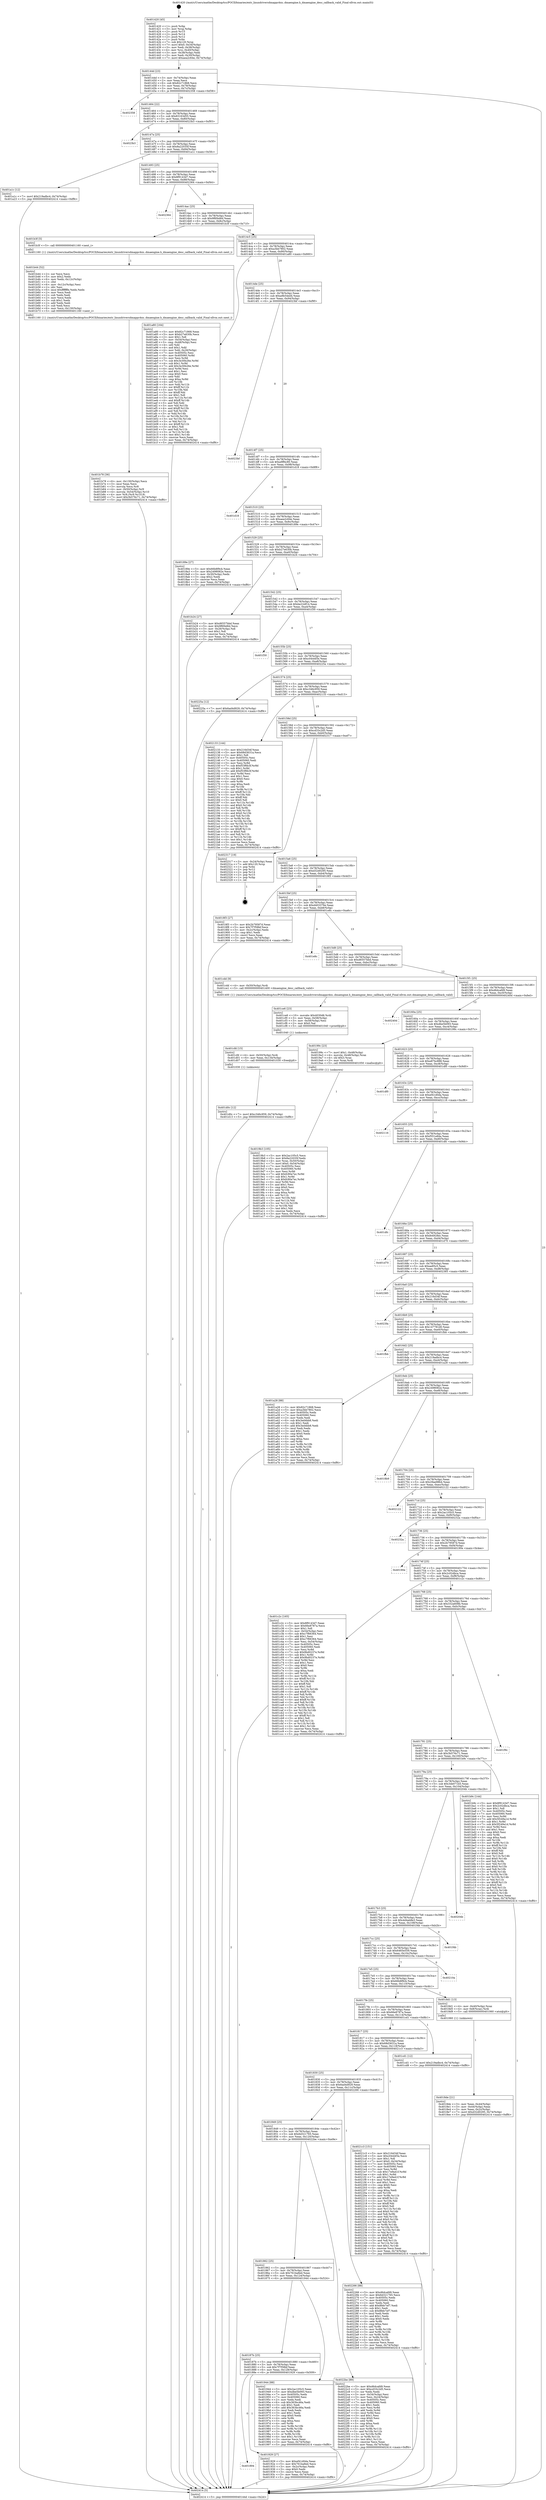 digraph "0x401420" {
  label = "0x401420 (/mnt/c/Users/mathe/Desktop/tcc/POCII/binaries/extr_linuxdriversdmappc4xx..dmaengine.h_dmaengine_desc_callback_valid_Final-ollvm.out::main(0))"
  labelloc = "t"
  node[shape=record]

  Entry [label="",width=0.3,height=0.3,shape=circle,fillcolor=black,style=filled]
  "0x40144d" [label="{
     0x40144d [23]\l
     | [instrs]\l
     &nbsp;&nbsp;0x40144d \<+3\>: mov -0x74(%rbp),%eax\l
     &nbsp;&nbsp;0x401450 \<+2\>: mov %eax,%ecx\l
     &nbsp;&nbsp;0x401452 \<+6\>: sub $0x82c71868,%ecx\l
     &nbsp;&nbsp;0x401458 \<+3\>: mov %eax,-0x78(%rbp)\l
     &nbsp;&nbsp;0x40145b \<+3\>: mov %ecx,-0x7c(%rbp)\l
     &nbsp;&nbsp;0x40145e \<+6\>: je 0000000000402358 \<main+0xf38\>\l
  }"]
  "0x402358" [label="{
     0x402358\l
  }", style=dashed]
  "0x401464" [label="{
     0x401464 [22]\l
     | [instrs]\l
     &nbsp;&nbsp;0x401464 \<+5\>: jmp 0000000000401469 \<main+0x49\>\l
     &nbsp;&nbsp;0x401469 \<+3\>: mov -0x78(%rbp),%eax\l
     &nbsp;&nbsp;0x40146c \<+5\>: sub $0x83163d55,%eax\l
     &nbsp;&nbsp;0x401471 \<+3\>: mov %eax,-0x80(%rbp)\l
     &nbsp;&nbsp;0x401474 \<+6\>: je 00000000004023b3 \<main+0xf93\>\l
  }"]
  Exit [label="",width=0.3,height=0.3,shape=circle,fillcolor=black,style=filled,peripheries=2]
  "0x4023b3" [label="{
     0x4023b3\l
  }", style=dashed]
  "0x40147a" [label="{
     0x40147a [25]\l
     | [instrs]\l
     &nbsp;&nbsp;0x40147a \<+5\>: jmp 000000000040147f \<main+0x5f\>\l
     &nbsp;&nbsp;0x40147f \<+3\>: mov -0x78(%rbp),%eax\l
     &nbsp;&nbsp;0x401482 \<+5\>: sub $0x8a22035f,%eax\l
     &nbsp;&nbsp;0x401487 \<+6\>: mov %eax,-0x84(%rbp)\l
     &nbsp;&nbsp;0x40148d \<+6\>: je 0000000000401a1c \<main+0x5fc\>\l
  }"]
  "0x401d0c" [label="{
     0x401d0c [12]\l
     | [instrs]\l
     &nbsp;&nbsp;0x401d0c \<+7\>: movl $0xc346c959,-0x74(%rbp)\l
     &nbsp;&nbsp;0x401d13 \<+5\>: jmp 0000000000402414 \<main+0xff4\>\l
  }"]
  "0x401a1c" [label="{
     0x401a1c [12]\l
     | [instrs]\l
     &nbsp;&nbsp;0x401a1c \<+7\>: movl $0x219adbc4,-0x74(%rbp)\l
     &nbsp;&nbsp;0x401a23 \<+5\>: jmp 0000000000402414 \<main+0xff4\>\l
  }"]
  "0x401493" [label="{
     0x401493 [25]\l
     | [instrs]\l
     &nbsp;&nbsp;0x401493 \<+5\>: jmp 0000000000401498 \<main+0x78\>\l
     &nbsp;&nbsp;0x401498 \<+3\>: mov -0x78(%rbp),%eax\l
     &nbsp;&nbsp;0x40149b \<+5\>: sub $0x8f9143d7,%eax\l
     &nbsp;&nbsp;0x4014a0 \<+6\>: mov %eax,-0x88(%rbp)\l
     &nbsp;&nbsp;0x4014a6 \<+6\>: je 0000000000402364 \<main+0xf44\>\l
  }"]
  "0x401cfd" [label="{
     0x401cfd [15]\l
     | [instrs]\l
     &nbsp;&nbsp;0x401cfd \<+4\>: mov -0x50(%rbp),%rdi\l
     &nbsp;&nbsp;0x401d01 \<+6\>: mov %eax,-0x134(%rbp)\l
     &nbsp;&nbsp;0x401d07 \<+5\>: call 0000000000401030 \<free@plt\>\l
     | [calls]\l
     &nbsp;&nbsp;0x401030 \{1\} (unknown)\l
  }"]
  "0x402364" [label="{
     0x402364\l
  }", style=dashed]
  "0x4014ac" [label="{
     0x4014ac [25]\l
     | [instrs]\l
     &nbsp;&nbsp;0x4014ac \<+5\>: jmp 00000000004014b1 \<main+0x91\>\l
     &nbsp;&nbsp;0x4014b1 \<+3\>: mov -0x78(%rbp),%eax\l
     &nbsp;&nbsp;0x4014b4 \<+5\>: sub $0x9f6f4d6d,%eax\l
     &nbsp;&nbsp;0x4014b9 \<+6\>: mov %eax,-0x8c(%rbp)\l
     &nbsp;&nbsp;0x4014bf \<+6\>: je 0000000000401b3f \<main+0x71f\>\l
  }"]
  "0x401ce6" [label="{
     0x401ce6 [23]\l
     | [instrs]\l
     &nbsp;&nbsp;0x401ce6 \<+10\>: movabs $0x4030d6,%rdi\l
     &nbsp;&nbsp;0x401cf0 \<+3\>: mov %eax,-0x58(%rbp)\l
     &nbsp;&nbsp;0x401cf3 \<+3\>: mov -0x58(%rbp),%esi\l
     &nbsp;&nbsp;0x401cf6 \<+2\>: mov $0x0,%al\l
     &nbsp;&nbsp;0x401cf8 \<+5\>: call 0000000000401040 \<printf@plt\>\l
     | [calls]\l
     &nbsp;&nbsp;0x401040 \{1\} (unknown)\l
  }"]
  "0x401b3f" [label="{
     0x401b3f [5]\l
     | [instrs]\l
     &nbsp;&nbsp;0x401b3f \<+5\>: call 0000000000401160 \<next_i\>\l
     | [calls]\l
     &nbsp;&nbsp;0x401160 \{1\} (/mnt/c/Users/mathe/Desktop/tcc/POCII/binaries/extr_linuxdriversdmappc4xx..dmaengine.h_dmaengine_desc_callback_valid_Final-ollvm.out::next_i)\l
  }"]
  "0x4014c5" [label="{
     0x4014c5 [25]\l
     | [instrs]\l
     &nbsp;&nbsp;0x4014c5 \<+5\>: jmp 00000000004014ca \<main+0xaa\>\l
     &nbsp;&nbsp;0x4014ca \<+3\>: mov -0x78(%rbp),%eax\l
     &nbsp;&nbsp;0x4014cd \<+5\>: sub $0xa3bb7802,%eax\l
     &nbsp;&nbsp;0x4014d2 \<+6\>: mov %eax,-0x90(%rbp)\l
     &nbsp;&nbsp;0x4014d8 \<+6\>: je 0000000000401a80 \<main+0x660\>\l
  }"]
  "0x401b78" [label="{
     0x401b78 [36]\l
     | [instrs]\l
     &nbsp;&nbsp;0x401b78 \<+6\>: mov -0x130(%rbp),%ecx\l
     &nbsp;&nbsp;0x401b7e \<+3\>: imul %eax,%ecx\l
     &nbsp;&nbsp;0x401b81 \<+3\>: movslq %ecx,%r8\l
     &nbsp;&nbsp;0x401b84 \<+4\>: mov -0x50(%rbp),%r9\l
     &nbsp;&nbsp;0x401b88 \<+4\>: movslq -0x54(%rbp),%r10\l
     &nbsp;&nbsp;0x401b8c \<+4\>: mov %r8,(%r9,%r10,8)\l
     &nbsp;&nbsp;0x401b90 \<+7\>: movl $0x3b576c71,-0x74(%rbp)\l
     &nbsp;&nbsp;0x401b97 \<+5\>: jmp 0000000000402414 \<main+0xff4\>\l
  }"]
  "0x401a80" [label="{
     0x401a80 [164]\l
     | [instrs]\l
     &nbsp;&nbsp;0x401a80 \<+5\>: mov $0x82c71868,%eax\l
     &nbsp;&nbsp;0x401a85 \<+5\>: mov $0xb27e630b,%ecx\l
     &nbsp;&nbsp;0x401a8a \<+2\>: mov $0x1,%dl\l
     &nbsp;&nbsp;0x401a8c \<+3\>: mov -0x54(%rbp),%esi\l
     &nbsp;&nbsp;0x401a8f \<+3\>: cmp -0x48(%rbp),%esi\l
     &nbsp;&nbsp;0x401a92 \<+4\>: setl %dil\l
     &nbsp;&nbsp;0x401a96 \<+4\>: and $0x1,%dil\l
     &nbsp;&nbsp;0x401a9a \<+4\>: mov %dil,-0x26(%rbp)\l
     &nbsp;&nbsp;0x401a9e \<+7\>: mov 0x40505c,%esi\l
     &nbsp;&nbsp;0x401aa5 \<+8\>: mov 0x405060,%r8d\l
     &nbsp;&nbsp;0x401aad \<+3\>: mov %esi,%r9d\l
     &nbsp;&nbsp;0x401ab0 \<+7\>: sub $0x3e30b26e,%r9d\l
     &nbsp;&nbsp;0x401ab7 \<+4\>: sub $0x1,%r9d\l
     &nbsp;&nbsp;0x401abb \<+7\>: add $0x3e30b26e,%r9d\l
     &nbsp;&nbsp;0x401ac2 \<+4\>: imul %r9d,%esi\l
     &nbsp;&nbsp;0x401ac6 \<+3\>: and $0x1,%esi\l
     &nbsp;&nbsp;0x401ac9 \<+3\>: cmp $0x0,%esi\l
     &nbsp;&nbsp;0x401acc \<+4\>: sete %dil\l
     &nbsp;&nbsp;0x401ad0 \<+4\>: cmp $0xa,%r8d\l
     &nbsp;&nbsp;0x401ad4 \<+4\>: setl %r10b\l
     &nbsp;&nbsp;0x401ad8 \<+3\>: mov %dil,%r11b\l
     &nbsp;&nbsp;0x401adb \<+4\>: xor $0xff,%r11b\l
     &nbsp;&nbsp;0x401adf \<+3\>: mov %r10b,%bl\l
     &nbsp;&nbsp;0x401ae2 \<+3\>: xor $0xff,%bl\l
     &nbsp;&nbsp;0x401ae5 \<+3\>: xor $0x1,%dl\l
     &nbsp;&nbsp;0x401ae8 \<+3\>: mov %r11b,%r14b\l
     &nbsp;&nbsp;0x401aeb \<+4\>: and $0xff,%r14b\l
     &nbsp;&nbsp;0x401aef \<+3\>: and %dl,%dil\l
     &nbsp;&nbsp;0x401af2 \<+3\>: mov %bl,%r15b\l
     &nbsp;&nbsp;0x401af5 \<+4\>: and $0xff,%r15b\l
     &nbsp;&nbsp;0x401af9 \<+3\>: and %dl,%r10b\l
     &nbsp;&nbsp;0x401afc \<+3\>: or %dil,%r14b\l
     &nbsp;&nbsp;0x401aff \<+3\>: or %r10b,%r15b\l
     &nbsp;&nbsp;0x401b02 \<+3\>: xor %r15b,%r14b\l
     &nbsp;&nbsp;0x401b05 \<+3\>: or %bl,%r11b\l
     &nbsp;&nbsp;0x401b08 \<+4\>: xor $0xff,%r11b\l
     &nbsp;&nbsp;0x401b0c \<+3\>: or $0x1,%dl\l
     &nbsp;&nbsp;0x401b0f \<+3\>: and %dl,%r11b\l
     &nbsp;&nbsp;0x401b12 \<+3\>: or %r11b,%r14b\l
     &nbsp;&nbsp;0x401b15 \<+4\>: test $0x1,%r14b\l
     &nbsp;&nbsp;0x401b19 \<+3\>: cmovne %ecx,%eax\l
     &nbsp;&nbsp;0x401b1c \<+3\>: mov %eax,-0x74(%rbp)\l
     &nbsp;&nbsp;0x401b1f \<+5\>: jmp 0000000000402414 \<main+0xff4\>\l
  }"]
  "0x4014de" [label="{
     0x4014de [25]\l
     | [instrs]\l
     &nbsp;&nbsp;0x4014de \<+5\>: jmp 00000000004014e3 \<main+0xc3\>\l
     &nbsp;&nbsp;0x4014e3 \<+3\>: mov -0x78(%rbp),%eax\l
     &nbsp;&nbsp;0x4014e6 \<+5\>: sub $0xa9b54ed4,%eax\l
     &nbsp;&nbsp;0x4014eb \<+6\>: mov %eax,-0x94(%rbp)\l
     &nbsp;&nbsp;0x4014f1 \<+6\>: je 00000000004023bf \<main+0xf9f\>\l
  }"]
  "0x401b44" [label="{
     0x401b44 [52]\l
     | [instrs]\l
     &nbsp;&nbsp;0x401b44 \<+2\>: xor %ecx,%ecx\l
     &nbsp;&nbsp;0x401b46 \<+5\>: mov $0x2,%edx\l
     &nbsp;&nbsp;0x401b4b \<+6\>: mov %edx,-0x12c(%rbp)\l
     &nbsp;&nbsp;0x401b51 \<+1\>: cltd\l
     &nbsp;&nbsp;0x401b52 \<+6\>: mov -0x12c(%rbp),%esi\l
     &nbsp;&nbsp;0x401b58 \<+2\>: idiv %esi\l
     &nbsp;&nbsp;0x401b5a \<+6\>: imul $0xfffffffe,%edx,%edx\l
     &nbsp;&nbsp;0x401b60 \<+2\>: mov %ecx,%edi\l
     &nbsp;&nbsp;0x401b62 \<+2\>: sub %edx,%edi\l
     &nbsp;&nbsp;0x401b64 \<+2\>: mov %ecx,%edx\l
     &nbsp;&nbsp;0x401b66 \<+3\>: sub $0x1,%edx\l
     &nbsp;&nbsp;0x401b69 \<+2\>: add %edx,%edi\l
     &nbsp;&nbsp;0x401b6b \<+2\>: sub %edi,%ecx\l
     &nbsp;&nbsp;0x401b6d \<+6\>: mov %ecx,-0x130(%rbp)\l
     &nbsp;&nbsp;0x401b73 \<+5\>: call 0000000000401160 \<next_i\>\l
     | [calls]\l
     &nbsp;&nbsp;0x401160 \{1\} (/mnt/c/Users/mathe/Desktop/tcc/POCII/binaries/extr_linuxdriversdmappc4xx..dmaengine.h_dmaengine_desc_callback_valid_Final-ollvm.out::next_i)\l
  }"]
  "0x4023bf" [label="{
     0x4023bf\l
  }", style=dashed]
  "0x4014f7" [label="{
     0x4014f7 [25]\l
     | [instrs]\l
     &nbsp;&nbsp;0x4014f7 \<+5\>: jmp 00000000004014fc \<main+0xdc\>\l
     &nbsp;&nbsp;0x4014fc \<+3\>: mov -0x78(%rbp),%eax\l
     &nbsp;&nbsp;0x4014ff \<+5\>: sub $0xa9ff4c80,%eax\l
     &nbsp;&nbsp;0x401504 \<+6\>: mov %eax,-0x98(%rbp)\l
     &nbsp;&nbsp;0x40150a \<+6\>: je 0000000000401d18 \<main+0x8f8\>\l
  }"]
  "0x4019b3" [label="{
     0x4019b3 [105]\l
     | [instrs]\l
     &nbsp;&nbsp;0x4019b3 \<+5\>: mov $0x2ac105c5,%ecx\l
     &nbsp;&nbsp;0x4019b8 \<+5\>: mov $0x8a22035f,%edx\l
     &nbsp;&nbsp;0x4019bd \<+4\>: mov %rax,-0x50(%rbp)\l
     &nbsp;&nbsp;0x4019c1 \<+7\>: movl $0x0,-0x54(%rbp)\l
     &nbsp;&nbsp;0x4019c8 \<+7\>: mov 0x40505c,%esi\l
     &nbsp;&nbsp;0x4019cf \<+8\>: mov 0x405060,%r8d\l
     &nbsp;&nbsp;0x4019d7 \<+3\>: mov %esi,%r9d\l
     &nbsp;&nbsp;0x4019da \<+7\>: add $0xfc90a7ec,%r9d\l
     &nbsp;&nbsp;0x4019e1 \<+4\>: sub $0x1,%r9d\l
     &nbsp;&nbsp;0x4019e5 \<+7\>: sub $0xfc90a7ec,%r9d\l
     &nbsp;&nbsp;0x4019ec \<+4\>: imul %r9d,%esi\l
     &nbsp;&nbsp;0x4019f0 \<+3\>: and $0x1,%esi\l
     &nbsp;&nbsp;0x4019f3 \<+3\>: cmp $0x0,%esi\l
     &nbsp;&nbsp;0x4019f6 \<+4\>: sete %r10b\l
     &nbsp;&nbsp;0x4019fa \<+4\>: cmp $0xa,%r8d\l
     &nbsp;&nbsp;0x4019fe \<+4\>: setl %r11b\l
     &nbsp;&nbsp;0x401a02 \<+3\>: mov %r10b,%bl\l
     &nbsp;&nbsp;0x401a05 \<+3\>: and %r11b,%bl\l
     &nbsp;&nbsp;0x401a08 \<+3\>: xor %r11b,%r10b\l
     &nbsp;&nbsp;0x401a0b \<+3\>: or %r10b,%bl\l
     &nbsp;&nbsp;0x401a0e \<+3\>: test $0x1,%bl\l
     &nbsp;&nbsp;0x401a11 \<+3\>: cmovne %edx,%ecx\l
     &nbsp;&nbsp;0x401a14 \<+3\>: mov %ecx,-0x74(%rbp)\l
     &nbsp;&nbsp;0x401a17 \<+5\>: jmp 0000000000402414 \<main+0xff4\>\l
  }"]
  "0x401d18" [label="{
     0x401d18\l
  }", style=dashed]
  "0x401510" [label="{
     0x401510 [25]\l
     | [instrs]\l
     &nbsp;&nbsp;0x401510 \<+5\>: jmp 0000000000401515 \<main+0xf5\>\l
     &nbsp;&nbsp;0x401515 \<+3\>: mov -0x78(%rbp),%eax\l
     &nbsp;&nbsp;0x401518 \<+5\>: sub $0xaea2c64e,%eax\l
     &nbsp;&nbsp;0x40151d \<+6\>: mov %eax,-0x9c(%rbp)\l
     &nbsp;&nbsp;0x401523 \<+6\>: je 000000000040189e \<main+0x47e\>\l
  }"]
  "0x401894" [label="{
     0x401894\l
  }", style=dashed]
  "0x40189e" [label="{
     0x40189e [27]\l
     | [instrs]\l
     &nbsp;&nbsp;0x40189e \<+5\>: mov $0x66b8f9cb,%eax\l
     &nbsp;&nbsp;0x4018a3 \<+5\>: mov $0x2498082e,%ecx\l
     &nbsp;&nbsp;0x4018a8 \<+3\>: mov -0x30(%rbp),%edx\l
     &nbsp;&nbsp;0x4018ab \<+3\>: cmp $0x2,%edx\l
     &nbsp;&nbsp;0x4018ae \<+3\>: cmovne %ecx,%eax\l
     &nbsp;&nbsp;0x4018b1 \<+3\>: mov %eax,-0x74(%rbp)\l
     &nbsp;&nbsp;0x4018b4 \<+5\>: jmp 0000000000402414 \<main+0xff4\>\l
  }"]
  "0x401529" [label="{
     0x401529 [25]\l
     | [instrs]\l
     &nbsp;&nbsp;0x401529 \<+5\>: jmp 000000000040152e \<main+0x10e\>\l
     &nbsp;&nbsp;0x40152e \<+3\>: mov -0x78(%rbp),%eax\l
     &nbsp;&nbsp;0x401531 \<+5\>: sub $0xb27e630b,%eax\l
     &nbsp;&nbsp;0x401536 \<+6\>: mov %eax,-0xa0(%rbp)\l
     &nbsp;&nbsp;0x40153c \<+6\>: je 0000000000401b24 \<main+0x704\>\l
  }"]
  "0x402414" [label="{
     0x402414 [5]\l
     | [instrs]\l
     &nbsp;&nbsp;0x402414 \<+5\>: jmp 000000000040144d \<main+0x2d\>\l
  }"]
  "0x401420" [label="{
     0x401420 [45]\l
     | [instrs]\l
     &nbsp;&nbsp;0x401420 \<+1\>: push %rbp\l
     &nbsp;&nbsp;0x401421 \<+3\>: mov %rsp,%rbp\l
     &nbsp;&nbsp;0x401424 \<+2\>: push %r15\l
     &nbsp;&nbsp;0x401426 \<+2\>: push %r14\l
     &nbsp;&nbsp;0x401428 \<+2\>: push %r12\l
     &nbsp;&nbsp;0x40142a \<+1\>: push %rbx\l
     &nbsp;&nbsp;0x40142b \<+7\>: sub $0x120,%rsp\l
     &nbsp;&nbsp;0x401432 \<+7\>: movl $0x0,-0x34(%rbp)\l
     &nbsp;&nbsp;0x401439 \<+3\>: mov %edi,-0x38(%rbp)\l
     &nbsp;&nbsp;0x40143c \<+4\>: mov %rsi,-0x40(%rbp)\l
     &nbsp;&nbsp;0x401440 \<+3\>: mov -0x38(%rbp),%edi\l
     &nbsp;&nbsp;0x401443 \<+3\>: mov %edi,-0x30(%rbp)\l
     &nbsp;&nbsp;0x401446 \<+7\>: movl $0xaea2c64e,-0x74(%rbp)\l
  }"]
  "0x401929" [label="{
     0x401929 [27]\l
     | [instrs]\l
     &nbsp;&nbsp;0x401929 \<+5\>: mov $0xef41d0da,%eax\l
     &nbsp;&nbsp;0x40192e \<+5\>: mov $0x761ba8ed,%ecx\l
     &nbsp;&nbsp;0x401933 \<+3\>: mov -0x2c(%rbp),%edx\l
     &nbsp;&nbsp;0x401936 \<+3\>: cmp $0x0,%edx\l
     &nbsp;&nbsp;0x401939 \<+3\>: cmove %ecx,%eax\l
     &nbsp;&nbsp;0x40193c \<+3\>: mov %eax,-0x74(%rbp)\l
     &nbsp;&nbsp;0x40193f \<+5\>: jmp 0000000000402414 \<main+0xff4\>\l
  }"]
  "0x401b24" [label="{
     0x401b24 [27]\l
     | [instrs]\l
     &nbsp;&nbsp;0x401b24 \<+5\>: mov $0xd6557bbd,%eax\l
     &nbsp;&nbsp;0x401b29 \<+5\>: mov $0x9f6f4d6d,%ecx\l
     &nbsp;&nbsp;0x401b2e \<+3\>: mov -0x26(%rbp),%dl\l
     &nbsp;&nbsp;0x401b31 \<+3\>: test $0x1,%dl\l
     &nbsp;&nbsp;0x401b34 \<+3\>: cmovne %ecx,%eax\l
     &nbsp;&nbsp;0x401b37 \<+3\>: mov %eax,-0x74(%rbp)\l
     &nbsp;&nbsp;0x401b3a \<+5\>: jmp 0000000000402414 \<main+0xff4\>\l
  }"]
  "0x401542" [label="{
     0x401542 [25]\l
     | [instrs]\l
     &nbsp;&nbsp;0x401542 \<+5\>: jmp 0000000000401547 \<main+0x127\>\l
     &nbsp;&nbsp;0x401547 \<+3\>: mov -0x78(%rbp),%eax\l
     &nbsp;&nbsp;0x40154a \<+5\>: sub $0xbe22df14,%eax\l
     &nbsp;&nbsp;0x40154f \<+6\>: mov %eax,-0xa4(%rbp)\l
     &nbsp;&nbsp;0x401555 \<+6\>: je 0000000000401f30 \<main+0xb10\>\l
  }"]
  "0x40187b" [label="{
     0x40187b [25]\l
     | [instrs]\l
     &nbsp;&nbsp;0x40187b \<+5\>: jmp 0000000000401880 \<main+0x460\>\l
     &nbsp;&nbsp;0x401880 \<+3\>: mov -0x78(%rbp),%eax\l
     &nbsp;&nbsp;0x401883 \<+5\>: sub $0x7f7f58bf,%eax\l
     &nbsp;&nbsp;0x401888 \<+6\>: mov %eax,-0x128(%rbp)\l
     &nbsp;&nbsp;0x40188e \<+6\>: je 0000000000401929 \<main+0x509\>\l
  }"]
  "0x401f30" [label="{
     0x401f30\l
  }", style=dashed]
  "0x40155b" [label="{
     0x40155b [25]\l
     | [instrs]\l
     &nbsp;&nbsp;0x40155b \<+5\>: jmp 0000000000401560 \<main+0x140\>\l
     &nbsp;&nbsp;0x401560 \<+3\>: mov -0x78(%rbp),%eax\l
     &nbsp;&nbsp;0x401563 \<+5\>: sub $0xc0444f3e,%eax\l
     &nbsp;&nbsp;0x401568 \<+6\>: mov %eax,-0xa8(%rbp)\l
     &nbsp;&nbsp;0x40156e \<+6\>: je 000000000040225a \<main+0xe3a\>\l
  }"]
  "0x401944" [label="{
     0x401944 [88]\l
     | [instrs]\l
     &nbsp;&nbsp;0x401944 \<+5\>: mov $0x2ac105c5,%eax\l
     &nbsp;&nbsp;0x401949 \<+5\>: mov $0xdbe5b093,%ecx\l
     &nbsp;&nbsp;0x40194e \<+7\>: mov 0x40505c,%edx\l
     &nbsp;&nbsp;0x401955 \<+7\>: mov 0x405060,%esi\l
     &nbsp;&nbsp;0x40195c \<+2\>: mov %edx,%edi\l
     &nbsp;&nbsp;0x40195e \<+6\>: sub $0x363bc46a,%edi\l
     &nbsp;&nbsp;0x401964 \<+3\>: sub $0x1,%edi\l
     &nbsp;&nbsp;0x401967 \<+6\>: add $0x363bc46a,%edi\l
     &nbsp;&nbsp;0x40196d \<+3\>: imul %edi,%edx\l
     &nbsp;&nbsp;0x401970 \<+3\>: and $0x1,%edx\l
     &nbsp;&nbsp;0x401973 \<+3\>: cmp $0x0,%edx\l
     &nbsp;&nbsp;0x401976 \<+4\>: sete %r8b\l
     &nbsp;&nbsp;0x40197a \<+3\>: cmp $0xa,%esi\l
     &nbsp;&nbsp;0x40197d \<+4\>: setl %r9b\l
     &nbsp;&nbsp;0x401981 \<+3\>: mov %r8b,%r10b\l
     &nbsp;&nbsp;0x401984 \<+3\>: and %r9b,%r10b\l
     &nbsp;&nbsp;0x401987 \<+3\>: xor %r9b,%r8b\l
     &nbsp;&nbsp;0x40198a \<+3\>: or %r8b,%r10b\l
     &nbsp;&nbsp;0x40198d \<+4\>: test $0x1,%r10b\l
     &nbsp;&nbsp;0x401991 \<+3\>: cmovne %ecx,%eax\l
     &nbsp;&nbsp;0x401994 \<+3\>: mov %eax,-0x74(%rbp)\l
     &nbsp;&nbsp;0x401997 \<+5\>: jmp 0000000000402414 \<main+0xff4\>\l
  }"]
  "0x40225a" [label="{
     0x40225a [12]\l
     | [instrs]\l
     &nbsp;&nbsp;0x40225a \<+7\>: movl $0x6ad4d929,-0x74(%rbp)\l
     &nbsp;&nbsp;0x402261 \<+5\>: jmp 0000000000402414 \<main+0xff4\>\l
  }"]
  "0x401574" [label="{
     0x401574 [25]\l
     | [instrs]\l
     &nbsp;&nbsp;0x401574 \<+5\>: jmp 0000000000401579 \<main+0x159\>\l
     &nbsp;&nbsp;0x401579 \<+3\>: mov -0x78(%rbp),%eax\l
     &nbsp;&nbsp;0x40157c \<+5\>: sub $0xc346c959,%eax\l
     &nbsp;&nbsp;0x401581 \<+6\>: mov %eax,-0xac(%rbp)\l
     &nbsp;&nbsp;0x401587 \<+6\>: je 0000000000402133 \<main+0xd13\>\l
  }"]
  "0x401862" [label="{
     0x401862 [25]\l
     | [instrs]\l
     &nbsp;&nbsp;0x401862 \<+5\>: jmp 0000000000401867 \<main+0x447\>\l
     &nbsp;&nbsp;0x401867 \<+3\>: mov -0x78(%rbp),%eax\l
     &nbsp;&nbsp;0x40186a \<+5\>: sub $0x761ba8ed,%eax\l
     &nbsp;&nbsp;0x40186f \<+6\>: mov %eax,-0x124(%rbp)\l
     &nbsp;&nbsp;0x401875 \<+6\>: je 0000000000401944 \<main+0x524\>\l
  }"]
  "0x402133" [label="{
     0x402133 [144]\l
     | [instrs]\l
     &nbsp;&nbsp;0x402133 \<+5\>: mov $0x216d34f,%eax\l
     &nbsp;&nbsp;0x402138 \<+5\>: mov $0x68d3631a,%ecx\l
     &nbsp;&nbsp;0x40213d \<+2\>: mov $0x1,%dl\l
     &nbsp;&nbsp;0x40213f \<+7\>: mov 0x40505c,%esi\l
     &nbsp;&nbsp;0x402146 \<+7\>: mov 0x405060,%edi\l
     &nbsp;&nbsp;0x40214d \<+3\>: mov %esi,%r8d\l
     &nbsp;&nbsp;0x402150 \<+7\>: sub $0xf53f6b3f,%r8d\l
     &nbsp;&nbsp;0x402157 \<+4\>: sub $0x1,%r8d\l
     &nbsp;&nbsp;0x40215b \<+7\>: add $0xf53f6b3f,%r8d\l
     &nbsp;&nbsp;0x402162 \<+4\>: imul %r8d,%esi\l
     &nbsp;&nbsp;0x402166 \<+3\>: and $0x1,%esi\l
     &nbsp;&nbsp;0x402169 \<+3\>: cmp $0x0,%esi\l
     &nbsp;&nbsp;0x40216c \<+4\>: sete %r9b\l
     &nbsp;&nbsp;0x402170 \<+3\>: cmp $0xa,%edi\l
     &nbsp;&nbsp;0x402173 \<+4\>: setl %r10b\l
     &nbsp;&nbsp;0x402177 \<+3\>: mov %r9b,%r11b\l
     &nbsp;&nbsp;0x40217a \<+4\>: xor $0xff,%r11b\l
     &nbsp;&nbsp;0x40217e \<+3\>: mov %r10b,%bl\l
     &nbsp;&nbsp;0x402181 \<+3\>: xor $0xff,%bl\l
     &nbsp;&nbsp;0x402184 \<+3\>: xor $0x0,%dl\l
     &nbsp;&nbsp;0x402187 \<+3\>: mov %r11b,%r14b\l
     &nbsp;&nbsp;0x40218a \<+4\>: and $0x0,%r14b\l
     &nbsp;&nbsp;0x40218e \<+3\>: and %dl,%r9b\l
     &nbsp;&nbsp;0x402191 \<+3\>: mov %bl,%r15b\l
     &nbsp;&nbsp;0x402194 \<+4\>: and $0x0,%r15b\l
     &nbsp;&nbsp;0x402198 \<+3\>: and %dl,%r10b\l
     &nbsp;&nbsp;0x40219b \<+3\>: or %r9b,%r14b\l
     &nbsp;&nbsp;0x40219e \<+3\>: or %r10b,%r15b\l
     &nbsp;&nbsp;0x4021a1 \<+3\>: xor %r15b,%r14b\l
     &nbsp;&nbsp;0x4021a4 \<+3\>: or %bl,%r11b\l
     &nbsp;&nbsp;0x4021a7 \<+4\>: xor $0xff,%r11b\l
     &nbsp;&nbsp;0x4021ab \<+3\>: or $0x0,%dl\l
     &nbsp;&nbsp;0x4021ae \<+3\>: and %dl,%r11b\l
     &nbsp;&nbsp;0x4021b1 \<+3\>: or %r11b,%r14b\l
     &nbsp;&nbsp;0x4021b4 \<+4\>: test $0x1,%r14b\l
     &nbsp;&nbsp;0x4021b8 \<+3\>: cmovne %ecx,%eax\l
     &nbsp;&nbsp;0x4021bb \<+3\>: mov %eax,-0x74(%rbp)\l
     &nbsp;&nbsp;0x4021be \<+5\>: jmp 0000000000402414 \<main+0xff4\>\l
  }"]
  "0x40158d" [label="{
     0x40158d [25]\l
     | [instrs]\l
     &nbsp;&nbsp;0x40158d \<+5\>: jmp 0000000000401592 \<main+0x172\>\l
     &nbsp;&nbsp;0x401592 \<+3\>: mov -0x78(%rbp),%eax\l
     &nbsp;&nbsp;0x401595 \<+5\>: sub $0xcd33c2d5,%eax\l
     &nbsp;&nbsp;0x40159a \<+6\>: mov %eax,-0xb0(%rbp)\l
     &nbsp;&nbsp;0x4015a0 \<+6\>: je 0000000000402317 \<main+0xef7\>\l
  }"]
  "0x4022be" [label="{
     0x4022be [89]\l
     | [instrs]\l
     &nbsp;&nbsp;0x4022be \<+5\>: mov $0xd6dcafd9,%eax\l
     &nbsp;&nbsp;0x4022c3 \<+5\>: mov $0xcd33c2d5,%ecx\l
     &nbsp;&nbsp;0x4022c8 \<+2\>: xor %edx,%edx\l
     &nbsp;&nbsp;0x4022ca \<+3\>: mov -0x34(%rbp),%esi\l
     &nbsp;&nbsp;0x4022cd \<+3\>: mov %esi,-0x24(%rbp)\l
     &nbsp;&nbsp;0x4022d0 \<+7\>: mov 0x40505c,%esi\l
     &nbsp;&nbsp;0x4022d7 \<+7\>: mov 0x405060,%edi\l
     &nbsp;&nbsp;0x4022de \<+3\>: sub $0x1,%edx\l
     &nbsp;&nbsp;0x4022e1 \<+3\>: mov %esi,%r8d\l
     &nbsp;&nbsp;0x4022e4 \<+3\>: add %edx,%r8d\l
     &nbsp;&nbsp;0x4022e7 \<+4\>: imul %r8d,%esi\l
     &nbsp;&nbsp;0x4022eb \<+3\>: and $0x1,%esi\l
     &nbsp;&nbsp;0x4022ee \<+3\>: cmp $0x0,%esi\l
     &nbsp;&nbsp;0x4022f1 \<+4\>: sete %r9b\l
     &nbsp;&nbsp;0x4022f5 \<+3\>: cmp $0xa,%edi\l
     &nbsp;&nbsp;0x4022f8 \<+4\>: setl %r10b\l
     &nbsp;&nbsp;0x4022fc \<+3\>: mov %r9b,%r11b\l
     &nbsp;&nbsp;0x4022ff \<+3\>: and %r10b,%r11b\l
     &nbsp;&nbsp;0x402302 \<+3\>: xor %r10b,%r9b\l
     &nbsp;&nbsp;0x402305 \<+3\>: or %r9b,%r11b\l
     &nbsp;&nbsp;0x402308 \<+4\>: test $0x1,%r11b\l
     &nbsp;&nbsp;0x40230c \<+3\>: cmovne %ecx,%eax\l
     &nbsp;&nbsp;0x40230f \<+3\>: mov %eax,-0x74(%rbp)\l
     &nbsp;&nbsp;0x402312 \<+5\>: jmp 0000000000402414 \<main+0xff4\>\l
  }"]
  "0x402317" [label="{
     0x402317 [19]\l
     | [instrs]\l
     &nbsp;&nbsp;0x402317 \<+3\>: mov -0x24(%rbp),%eax\l
     &nbsp;&nbsp;0x40231a \<+7\>: add $0x120,%rsp\l
     &nbsp;&nbsp;0x402321 \<+1\>: pop %rbx\l
     &nbsp;&nbsp;0x402322 \<+2\>: pop %r12\l
     &nbsp;&nbsp;0x402324 \<+2\>: pop %r14\l
     &nbsp;&nbsp;0x402326 \<+2\>: pop %r15\l
     &nbsp;&nbsp;0x402328 \<+1\>: pop %rbp\l
     &nbsp;&nbsp;0x402329 \<+1\>: ret\l
  }"]
  "0x4015a6" [label="{
     0x4015a6 [25]\l
     | [instrs]\l
     &nbsp;&nbsp;0x4015a6 \<+5\>: jmp 00000000004015ab \<main+0x18b\>\l
     &nbsp;&nbsp;0x4015ab \<+3\>: mov -0x78(%rbp),%eax\l
     &nbsp;&nbsp;0x4015ae \<+5\>: sub $0xd32d0295,%eax\l
     &nbsp;&nbsp;0x4015b3 \<+6\>: mov %eax,-0xb4(%rbp)\l
     &nbsp;&nbsp;0x4015b9 \<+6\>: je 00000000004018f3 \<main+0x4d3\>\l
  }"]
  "0x401849" [label="{
     0x401849 [25]\l
     | [instrs]\l
     &nbsp;&nbsp;0x401849 \<+5\>: jmp 000000000040184e \<main+0x42e\>\l
     &nbsp;&nbsp;0x40184e \<+3\>: mov -0x78(%rbp),%eax\l
     &nbsp;&nbsp;0x401851 \<+5\>: sub $0x6d321765,%eax\l
     &nbsp;&nbsp;0x401856 \<+6\>: mov %eax,-0x120(%rbp)\l
     &nbsp;&nbsp;0x40185c \<+6\>: je 00000000004022be \<main+0xe9e\>\l
  }"]
  "0x4018f3" [label="{
     0x4018f3 [27]\l
     | [instrs]\l
     &nbsp;&nbsp;0x4018f3 \<+5\>: mov $0x2b79587d,%eax\l
     &nbsp;&nbsp;0x4018f8 \<+5\>: mov $0x7f7f58bf,%ecx\l
     &nbsp;&nbsp;0x4018fd \<+3\>: mov -0x2c(%rbp),%edx\l
     &nbsp;&nbsp;0x401900 \<+3\>: cmp $0x1,%edx\l
     &nbsp;&nbsp;0x401903 \<+3\>: cmovl %ecx,%eax\l
     &nbsp;&nbsp;0x401906 \<+3\>: mov %eax,-0x74(%rbp)\l
     &nbsp;&nbsp;0x401909 \<+5\>: jmp 0000000000402414 \<main+0xff4\>\l
  }"]
  "0x4015bf" [label="{
     0x4015bf [25]\l
     | [instrs]\l
     &nbsp;&nbsp;0x4015bf \<+5\>: jmp 00000000004015c4 \<main+0x1a4\>\l
     &nbsp;&nbsp;0x4015c4 \<+3\>: mov -0x78(%rbp),%eax\l
     &nbsp;&nbsp;0x4015c7 \<+5\>: sub $0xd403376e,%eax\l
     &nbsp;&nbsp;0x4015cc \<+6\>: mov %eax,-0xb8(%rbp)\l
     &nbsp;&nbsp;0x4015d2 \<+6\>: je 0000000000401e8c \<main+0xa6c\>\l
  }"]
  "0x402266" [label="{
     0x402266 [88]\l
     | [instrs]\l
     &nbsp;&nbsp;0x402266 \<+5\>: mov $0xd6dcafd9,%eax\l
     &nbsp;&nbsp;0x40226b \<+5\>: mov $0x6d321765,%ecx\l
     &nbsp;&nbsp;0x402270 \<+7\>: mov 0x40505c,%edx\l
     &nbsp;&nbsp;0x402277 \<+7\>: mov 0x405060,%esi\l
     &nbsp;&nbsp;0x40227e \<+2\>: mov %edx,%edi\l
     &nbsp;&nbsp;0x402280 \<+6\>: add $0x8feb7ef7,%edi\l
     &nbsp;&nbsp;0x402286 \<+3\>: sub $0x1,%edi\l
     &nbsp;&nbsp;0x402289 \<+6\>: sub $0x8feb7ef7,%edi\l
     &nbsp;&nbsp;0x40228f \<+3\>: imul %edi,%edx\l
     &nbsp;&nbsp;0x402292 \<+3\>: and $0x1,%edx\l
     &nbsp;&nbsp;0x402295 \<+3\>: cmp $0x0,%edx\l
     &nbsp;&nbsp;0x402298 \<+4\>: sete %r8b\l
     &nbsp;&nbsp;0x40229c \<+3\>: cmp $0xa,%esi\l
     &nbsp;&nbsp;0x40229f \<+4\>: setl %r9b\l
     &nbsp;&nbsp;0x4022a3 \<+3\>: mov %r8b,%r10b\l
     &nbsp;&nbsp;0x4022a6 \<+3\>: and %r9b,%r10b\l
     &nbsp;&nbsp;0x4022a9 \<+3\>: xor %r9b,%r8b\l
     &nbsp;&nbsp;0x4022ac \<+3\>: or %r8b,%r10b\l
     &nbsp;&nbsp;0x4022af \<+4\>: test $0x1,%r10b\l
     &nbsp;&nbsp;0x4022b3 \<+3\>: cmovne %ecx,%eax\l
     &nbsp;&nbsp;0x4022b6 \<+3\>: mov %eax,-0x74(%rbp)\l
     &nbsp;&nbsp;0x4022b9 \<+5\>: jmp 0000000000402414 \<main+0xff4\>\l
  }"]
  "0x401e8c" [label="{
     0x401e8c\l
  }", style=dashed]
  "0x4015d8" [label="{
     0x4015d8 [25]\l
     | [instrs]\l
     &nbsp;&nbsp;0x4015d8 \<+5\>: jmp 00000000004015dd \<main+0x1bd\>\l
     &nbsp;&nbsp;0x4015dd \<+3\>: mov -0x78(%rbp),%eax\l
     &nbsp;&nbsp;0x4015e0 \<+5\>: sub $0xd6557bbd,%eax\l
     &nbsp;&nbsp;0x4015e5 \<+6\>: mov %eax,-0xbc(%rbp)\l
     &nbsp;&nbsp;0x4015eb \<+6\>: je 0000000000401cdd \<main+0x8bd\>\l
  }"]
  "0x401830" [label="{
     0x401830 [25]\l
     | [instrs]\l
     &nbsp;&nbsp;0x401830 \<+5\>: jmp 0000000000401835 \<main+0x415\>\l
     &nbsp;&nbsp;0x401835 \<+3\>: mov -0x78(%rbp),%eax\l
     &nbsp;&nbsp;0x401838 \<+5\>: sub $0x6ad4d929,%eax\l
     &nbsp;&nbsp;0x40183d \<+6\>: mov %eax,-0x11c(%rbp)\l
     &nbsp;&nbsp;0x401843 \<+6\>: je 0000000000402266 \<main+0xe46\>\l
  }"]
  "0x401cdd" [label="{
     0x401cdd [9]\l
     | [instrs]\l
     &nbsp;&nbsp;0x401cdd \<+4\>: mov -0x50(%rbp),%rdi\l
     &nbsp;&nbsp;0x401ce1 \<+5\>: call 0000000000401400 \<dmaengine_desc_callback_valid\>\l
     | [calls]\l
     &nbsp;&nbsp;0x401400 \{1\} (/mnt/c/Users/mathe/Desktop/tcc/POCII/binaries/extr_linuxdriversdmappc4xx..dmaengine.h_dmaengine_desc_callback_valid_Final-ollvm.out::dmaengine_desc_callback_valid)\l
  }"]
  "0x4015f1" [label="{
     0x4015f1 [25]\l
     | [instrs]\l
     &nbsp;&nbsp;0x4015f1 \<+5\>: jmp 00000000004015f6 \<main+0x1d6\>\l
     &nbsp;&nbsp;0x4015f6 \<+3\>: mov -0x78(%rbp),%eax\l
     &nbsp;&nbsp;0x4015f9 \<+5\>: sub $0xd6dcafd9,%eax\l
     &nbsp;&nbsp;0x4015fe \<+6\>: mov %eax,-0xc0(%rbp)\l
     &nbsp;&nbsp;0x401604 \<+6\>: je 000000000040240d \<main+0xfed\>\l
  }"]
  "0x4021c3" [label="{
     0x4021c3 [151]\l
     | [instrs]\l
     &nbsp;&nbsp;0x4021c3 \<+5\>: mov $0x216d34f,%eax\l
     &nbsp;&nbsp;0x4021c8 \<+5\>: mov $0xc0444f3e,%ecx\l
     &nbsp;&nbsp;0x4021cd \<+2\>: mov $0x1,%dl\l
     &nbsp;&nbsp;0x4021cf \<+7\>: movl $0x0,-0x34(%rbp)\l
     &nbsp;&nbsp;0x4021d6 \<+7\>: mov 0x40505c,%esi\l
     &nbsp;&nbsp;0x4021dd \<+7\>: mov 0x405060,%edi\l
     &nbsp;&nbsp;0x4021e4 \<+3\>: mov %esi,%r8d\l
     &nbsp;&nbsp;0x4021e7 \<+7\>: sub $0x17e9a41f,%r8d\l
     &nbsp;&nbsp;0x4021ee \<+4\>: sub $0x1,%r8d\l
     &nbsp;&nbsp;0x4021f2 \<+7\>: add $0x17e9a41f,%r8d\l
     &nbsp;&nbsp;0x4021f9 \<+4\>: imul %r8d,%esi\l
     &nbsp;&nbsp;0x4021fd \<+3\>: and $0x1,%esi\l
     &nbsp;&nbsp;0x402200 \<+3\>: cmp $0x0,%esi\l
     &nbsp;&nbsp;0x402203 \<+4\>: sete %r9b\l
     &nbsp;&nbsp;0x402207 \<+3\>: cmp $0xa,%edi\l
     &nbsp;&nbsp;0x40220a \<+4\>: setl %r10b\l
     &nbsp;&nbsp;0x40220e \<+3\>: mov %r9b,%r11b\l
     &nbsp;&nbsp;0x402211 \<+4\>: xor $0xff,%r11b\l
     &nbsp;&nbsp;0x402215 \<+3\>: mov %r10b,%bl\l
     &nbsp;&nbsp;0x402218 \<+3\>: xor $0xff,%bl\l
     &nbsp;&nbsp;0x40221b \<+3\>: xor $0x0,%dl\l
     &nbsp;&nbsp;0x40221e \<+3\>: mov %r11b,%r14b\l
     &nbsp;&nbsp;0x402221 \<+4\>: and $0x0,%r14b\l
     &nbsp;&nbsp;0x402225 \<+3\>: and %dl,%r9b\l
     &nbsp;&nbsp;0x402228 \<+3\>: mov %bl,%r15b\l
     &nbsp;&nbsp;0x40222b \<+4\>: and $0x0,%r15b\l
     &nbsp;&nbsp;0x40222f \<+3\>: and %dl,%r10b\l
     &nbsp;&nbsp;0x402232 \<+3\>: or %r9b,%r14b\l
     &nbsp;&nbsp;0x402235 \<+3\>: or %r10b,%r15b\l
     &nbsp;&nbsp;0x402238 \<+3\>: xor %r15b,%r14b\l
     &nbsp;&nbsp;0x40223b \<+3\>: or %bl,%r11b\l
     &nbsp;&nbsp;0x40223e \<+4\>: xor $0xff,%r11b\l
     &nbsp;&nbsp;0x402242 \<+3\>: or $0x0,%dl\l
     &nbsp;&nbsp;0x402245 \<+3\>: and %dl,%r11b\l
     &nbsp;&nbsp;0x402248 \<+3\>: or %r11b,%r14b\l
     &nbsp;&nbsp;0x40224b \<+4\>: test $0x1,%r14b\l
     &nbsp;&nbsp;0x40224f \<+3\>: cmovne %ecx,%eax\l
     &nbsp;&nbsp;0x402252 \<+3\>: mov %eax,-0x74(%rbp)\l
     &nbsp;&nbsp;0x402255 \<+5\>: jmp 0000000000402414 \<main+0xff4\>\l
  }"]
  "0x40240d" [label="{
     0x40240d\l
  }", style=dashed]
  "0x40160a" [label="{
     0x40160a [25]\l
     | [instrs]\l
     &nbsp;&nbsp;0x40160a \<+5\>: jmp 000000000040160f \<main+0x1ef\>\l
     &nbsp;&nbsp;0x40160f \<+3\>: mov -0x78(%rbp),%eax\l
     &nbsp;&nbsp;0x401612 \<+5\>: sub $0xdbe5b093,%eax\l
     &nbsp;&nbsp;0x401617 \<+6\>: mov %eax,-0xc4(%rbp)\l
     &nbsp;&nbsp;0x40161d \<+6\>: je 000000000040199c \<main+0x57c\>\l
  }"]
  "0x401817" [label="{
     0x401817 [25]\l
     | [instrs]\l
     &nbsp;&nbsp;0x401817 \<+5\>: jmp 000000000040181c \<main+0x3fc\>\l
     &nbsp;&nbsp;0x40181c \<+3\>: mov -0x78(%rbp),%eax\l
     &nbsp;&nbsp;0x40181f \<+5\>: sub $0x68d3631a,%eax\l
     &nbsp;&nbsp;0x401824 \<+6\>: mov %eax,-0x118(%rbp)\l
     &nbsp;&nbsp;0x40182a \<+6\>: je 00000000004021c3 \<main+0xda3\>\l
  }"]
  "0x40199c" [label="{
     0x40199c [23]\l
     | [instrs]\l
     &nbsp;&nbsp;0x40199c \<+7\>: movl $0x1,-0x48(%rbp)\l
     &nbsp;&nbsp;0x4019a3 \<+4\>: movslq -0x48(%rbp),%rax\l
     &nbsp;&nbsp;0x4019a7 \<+4\>: shl $0x3,%rax\l
     &nbsp;&nbsp;0x4019ab \<+3\>: mov %rax,%rdi\l
     &nbsp;&nbsp;0x4019ae \<+5\>: call 0000000000401050 \<malloc@plt\>\l
     | [calls]\l
     &nbsp;&nbsp;0x401050 \{1\} (unknown)\l
  }"]
  "0x401623" [label="{
     0x401623 [25]\l
     | [instrs]\l
     &nbsp;&nbsp;0x401623 \<+5\>: jmp 0000000000401628 \<main+0x208\>\l
     &nbsp;&nbsp;0x401628 \<+3\>: mov -0x78(%rbp),%eax\l
     &nbsp;&nbsp;0x40162b \<+5\>: sub $0xe87bc888,%eax\l
     &nbsp;&nbsp;0x401630 \<+6\>: mov %eax,-0xc8(%rbp)\l
     &nbsp;&nbsp;0x401636 \<+6\>: je 0000000000401df0 \<main+0x9d0\>\l
  }"]
  "0x401cd1" [label="{
     0x401cd1 [12]\l
     | [instrs]\l
     &nbsp;&nbsp;0x401cd1 \<+7\>: movl $0x219adbc4,-0x74(%rbp)\l
     &nbsp;&nbsp;0x401cd8 \<+5\>: jmp 0000000000402414 \<main+0xff4\>\l
  }"]
  "0x401df0" [label="{
     0x401df0\l
  }", style=dashed]
  "0x40163c" [label="{
     0x40163c [25]\l
     | [instrs]\l
     &nbsp;&nbsp;0x40163c \<+5\>: jmp 0000000000401641 \<main+0x221\>\l
     &nbsp;&nbsp;0x401641 \<+3\>: mov -0x78(%rbp),%eax\l
     &nbsp;&nbsp;0x401644 \<+5\>: sub $0xef41d0da,%eax\l
     &nbsp;&nbsp;0x401649 \<+6\>: mov %eax,-0xcc(%rbp)\l
     &nbsp;&nbsp;0x40164f \<+6\>: je 0000000000402116 \<main+0xcf6\>\l
  }"]
  "0x4018de" [label="{
     0x4018de [21]\l
     | [instrs]\l
     &nbsp;&nbsp;0x4018de \<+3\>: mov %eax,-0x44(%rbp)\l
     &nbsp;&nbsp;0x4018e1 \<+3\>: mov -0x44(%rbp),%eax\l
     &nbsp;&nbsp;0x4018e4 \<+3\>: mov %eax,-0x2c(%rbp)\l
     &nbsp;&nbsp;0x4018e7 \<+7\>: movl $0xd32d0295,-0x74(%rbp)\l
     &nbsp;&nbsp;0x4018ee \<+5\>: jmp 0000000000402414 \<main+0xff4\>\l
  }"]
  "0x402116" [label="{
     0x402116\l
  }", style=dashed]
  "0x401655" [label="{
     0x401655 [25]\l
     | [instrs]\l
     &nbsp;&nbsp;0x401655 \<+5\>: jmp 000000000040165a \<main+0x23a\>\l
     &nbsp;&nbsp;0x40165a \<+3\>: mov -0x78(%rbp),%eax\l
     &nbsp;&nbsp;0x40165d \<+5\>: sub $0xf551e84a,%eax\l
     &nbsp;&nbsp;0x401662 \<+6\>: mov %eax,-0xd0(%rbp)\l
     &nbsp;&nbsp;0x401668 \<+6\>: je 0000000000401dfc \<main+0x9dc\>\l
  }"]
  "0x4017fe" [label="{
     0x4017fe [25]\l
     | [instrs]\l
     &nbsp;&nbsp;0x4017fe \<+5\>: jmp 0000000000401803 \<main+0x3e3\>\l
     &nbsp;&nbsp;0x401803 \<+3\>: mov -0x78(%rbp),%eax\l
     &nbsp;&nbsp;0x401806 \<+5\>: sub $0x66e8787a,%eax\l
     &nbsp;&nbsp;0x40180b \<+6\>: mov %eax,-0x114(%rbp)\l
     &nbsp;&nbsp;0x401811 \<+6\>: je 0000000000401cd1 \<main+0x8b1\>\l
  }"]
  "0x401dfc" [label="{
     0x401dfc\l
  }", style=dashed]
  "0x40166e" [label="{
     0x40166e [25]\l
     | [instrs]\l
     &nbsp;&nbsp;0x40166e \<+5\>: jmp 0000000000401673 \<main+0x253\>\l
     &nbsp;&nbsp;0x401673 \<+3\>: mov -0x78(%rbp),%eax\l
     &nbsp;&nbsp;0x401676 \<+5\>: sub $0xfe4928ec,%eax\l
     &nbsp;&nbsp;0x40167b \<+6\>: mov %eax,-0xd4(%rbp)\l
     &nbsp;&nbsp;0x401681 \<+6\>: je 0000000000401d70 \<main+0x950\>\l
  }"]
  "0x4018d1" [label="{
     0x4018d1 [13]\l
     | [instrs]\l
     &nbsp;&nbsp;0x4018d1 \<+4\>: mov -0x40(%rbp),%rax\l
     &nbsp;&nbsp;0x4018d5 \<+4\>: mov 0x8(%rax),%rdi\l
     &nbsp;&nbsp;0x4018d9 \<+5\>: call 0000000000401060 \<atoi@plt\>\l
     | [calls]\l
     &nbsp;&nbsp;0x401060 \{1\} (unknown)\l
  }"]
  "0x401d70" [label="{
     0x401d70\l
  }", style=dashed]
  "0x401687" [label="{
     0x401687 [25]\l
     | [instrs]\l
     &nbsp;&nbsp;0x401687 \<+5\>: jmp 000000000040168c \<main+0x26c\>\l
     &nbsp;&nbsp;0x40168c \<+3\>: mov -0x78(%rbp),%eax\l
     &nbsp;&nbsp;0x40168f \<+5\>: sub $0xae85c5,%eax\l
     &nbsp;&nbsp;0x401694 \<+6\>: mov %eax,-0xd8(%rbp)\l
     &nbsp;&nbsp;0x40169a \<+6\>: je 0000000000402385 \<main+0xf65\>\l
  }"]
  "0x4017e5" [label="{
     0x4017e5 [25]\l
     | [instrs]\l
     &nbsp;&nbsp;0x4017e5 \<+5\>: jmp 00000000004017ea \<main+0x3ca\>\l
     &nbsp;&nbsp;0x4017ea \<+3\>: mov -0x78(%rbp),%eax\l
     &nbsp;&nbsp;0x4017ed \<+5\>: sub $0x66b8f9cb,%eax\l
     &nbsp;&nbsp;0x4017f2 \<+6\>: mov %eax,-0x110(%rbp)\l
     &nbsp;&nbsp;0x4017f8 \<+6\>: je 00000000004018d1 \<main+0x4b1\>\l
  }"]
  "0x402385" [label="{
     0x402385\l
  }", style=dashed]
  "0x4016a0" [label="{
     0x4016a0 [25]\l
     | [instrs]\l
     &nbsp;&nbsp;0x4016a0 \<+5\>: jmp 00000000004016a5 \<main+0x285\>\l
     &nbsp;&nbsp;0x4016a5 \<+3\>: mov -0x78(%rbp),%eax\l
     &nbsp;&nbsp;0x4016a8 \<+5\>: sub $0x216d34f,%eax\l
     &nbsp;&nbsp;0x4016ad \<+6\>: mov %eax,-0xdc(%rbp)\l
     &nbsp;&nbsp;0x4016b3 \<+6\>: je 00000000004023fa \<main+0xfda\>\l
  }"]
  "0x40210a" [label="{
     0x40210a\l
  }", style=dashed]
  "0x4023fa" [label="{
     0x4023fa\l
  }", style=dashed]
  "0x4016b9" [label="{
     0x4016b9 [25]\l
     | [instrs]\l
     &nbsp;&nbsp;0x4016b9 \<+5\>: jmp 00000000004016be \<main+0x29e\>\l
     &nbsp;&nbsp;0x4016be \<+3\>: mov -0x78(%rbp),%eax\l
     &nbsp;&nbsp;0x4016c1 \<+5\>: sub $0x147781d0,%eax\l
     &nbsp;&nbsp;0x4016c6 \<+6\>: mov %eax,-0xe0(%rbp)\l
     &nbsp;&nbsp;0x4016cc \<+6\>: je 0000000000401fbb \<main+0xb9b\>\l
  }"]
  "0x4017cc" [label="{
     0x4017cc [25]\l
     | [instrs]\l
     &nbsp;&nbsp;0x4017cc \<+5\>: jmp 00000000004017d1 \<main+0x3b1\>\l
     &nbsp;&nbsp;0x4017d1 \<+3\>: mov -0x78(%rbp),%eax\l
     &nbsp;&nbsp;0x4017d4 \<+5\>: sub $0x6465e559,%eax\l
     &nbsp;&nbsp;0x4017d9 \<+6\>: mov %eax,-0x10c(%rbp)\l
     &nbsp;&nbsp;0x4017df \<+6\>: je 000000000040210a \<main+0xcea\>\l
  }"]
  "0x401fbb" [label="{
     0x401fbb\l
  }", style=dashed]
  "0x4016d2" [label="{
     0x4016d2 [25]\l
     | [instrs]\l
     &nbsp;&nbsp;0x4016d2 \<+5\>: jmp 00000000004016d7 \<main+0x2b7\>\l
     &nbsp;&nbsp;0x4016d7 \<+3\>: mov -0x78(%rbp),%eax\l
     &nbsp;&nbsp;0x4016da \<+5\>: sub $0x219adbc4,%eax\l
     &nbsp;&nbsp;0x4016df \<+6\>: mov %eax,-0xe4(%rbp)\l
     &nbsp;&nbsp;0x4016e5 \<+6\>: je 0000000000401a28 \<main+0x608\>\l
  }"]
  "0x401f4b" [label="{
     0x401f4b\l
  }", style=dashed]
  "0x401a28" [label="{
     0x401a28 [88]\l
     | [instrs]\l
     &nbsp;&nbsp;0x401a28 \<+5\>: mov $0x82c71868,%eax\l
     &nbsp;&nbsp;0x401a2d \<+5\>: mov $0xa3bb7802,%ecx\l
     &nbsp;&nbsp;0x401a32 \<+7\>: mov 0x40505c,%edx\l
     &nbsp;&nbsp;0x401a39 \<+7\>: mov 0x405060,%esi\l
     &nbsp;&nbsp;0x401a40 \<+2\>: mov %edx,%edi\l
     &nbsp;&nbsp;0x401a42 \<+6\>: sub $0x3ed4bb8,%edi\l
     &nbsp;&nbsp;0x401a48 \<+3\>: sub $0x1,%edi\l
     &nbsp;&nbsp;0x401a4b \<+6\>: add $0x3ed4bb8,%edi\l
     &nbsp;&nbsp;0x401a51 \<+3\>: imul %edi,%edx\l
     &nbsp;&nbsp;0x401a54 \<+3\>: and $0x1,%edx\l
     &nbsp;&nbsp;0x401a57 \<+3\>: cmp $0x0,%edx\l
     &nbsp;&nbsp;0x401a5a \<+4\>: sete %r8b\l
     &nbsp;&nbsp;0x401a5e \<+3\>: cmp $0xa,%esi\l
     &nbsp;&nbsp;0x401a61 \<+4\>: setl %r9b\l
     &nbsp;&nbsp;0x401a65 \<+3\>: mov %r8b,%r10b\l
     &nbsp;&nbsp;0x401a68 \<+3\>: and %r9b,%r10b\l
     &nbsp;&nbsp;0x401a6b \<+3\>: xor %r9b,%r8b\l
     &nbsp;&nbsp;0x401a6e \<+3\>: or %r8b,%r10b\l
     &nbsp;&nbsp;0x401a71 \<+4\>: test $0x1,%r10b\l
     &nbsp;&nbsp;0x401a75 \<+3\>: cmovne %ecx,%eax\l
     &nbsp;&nbsp;0x401a78 \<+3\>: mov %eax,-0x74(%rbp)\l
     &nbsp;&nbsp;0x401a7b \<+5\>: jmp 0000000000402414 \<main+0xff4\>\l
  }"]
  "0x4016eb" [label="{
     0x4016eb [25]\l
     | [instrs]\l
     &nbsp;&nbsp;0x4016eb \<+5\>: jmp 00000000004016f0 \<main+0x2d0\>\l
     &nbsp;&nbsp;0x4016f0 \<+3\>: mov -0x78(%rbp),%eax\l
     &nbsp;&nbsp;0x4016f3 \<+5\>: sub $0x2498082e,%eax\l
     &nbsp;&nbsp;0x4016f8 \<+6\>: mov %eax,-0xe8(%rbp)\l
     &nbsp;&nbsp;0x4016fe \<+6\>: je 00000000004018b9 \<main+0x499\>\l
  }"]
  "0x4017b3" [label="{
     0x4017b3 [25]\l
     | [instrs]\l
     &nbsp;&nbsp;0x4017b3 \<+5\>: jmp 00000000004017b8 \<main+0x398\>\l
     &nbsp;&nbsp;0x4017b8 \<+3\>: mov -0x78(%rbp),%eax\l
     &nbsp;&nbsp;0x4017bb \<+5\>: sub $0x4d4ab8e3,%eax\l
     &nbsp;&nbsp;0x4017c0 \<+6\>: mov %eax,-0x108(%rbp)\l
     &nbsp;&nbsp;0x4017c6 \<+6\>: je 0000000000401f4b \<main+0xb2b\>\l
  }"]
  "0x4018b9" [label="{
     0x4018b9\l
  }", style=dashed]
  "0x401704" [label="{
     0x401704 [25]\l
     | [instrs]\l
     &nbsp;&nbsp;0x401704 \<+5\>: jmp 0000000000401709 \<main+0x2e9\>\l
     &nbsp;&nbsp;0x401709 \<+3\>: mov -0x78(%rbp),%eax\l
     &nbsp;&nbsp;0x40170c \<+5\>: sub $0x29ae98b4,%eax\l
     &nbsp;&nbsp;0x401711 \<+6\>: mov %eax,-0xec(%rbp)\l
     &nbsp;&nbsp;0x401717 \<+6\>: je 0000000000402122 \<main+0xd02\>\l
  }"]
  "0x40204b" [label="{
     0x40204b\l
  }", style=dashed]
  "0x402122" [label="{
     0x402122\l
  }", style=dashed]
  "0x40171d" [label="{
     0x40171d [25]\l
     | [instrs]\l
     &nbsp;&nbsp;0x40171d \<+5\>: jmp 0000000000401722 \<main+0x302\>\l
     &nbsp;&nbsp;0x401722 \<+3\>: mov -0x78(%rbp),%eax\l
     &nbsp;&nbsp;0x401725 \<+5\>: sub $0x2ac105c5,%eax\l
     &nbsp;&nbsp;0x40172a \<+6\>: mov %eax,-0xf0(%rbp)\l
     &nbsp;&nbsp;0x401730 \<+6\>: je 000000000040232a \<main+0xf0a\>\l
  }"]
  "0x40179a" [label="{
     0x40179a [25]\l
     | [instrs]\l
     &nbsp;&nbsp;0x40179a \<+5\>: jmp 000000000040179f \<main+0x37f\>\l
     &nbsp;&nbsp;0x40179f \<+3\>: mov -0x78(%rbp),%eax\l
     &nbsp;&nbsp;0x4017a2 \<+5\>: sub $0x3de071b5,%eax\l
     &nbsp;&nbsp;0x4017a7 \<+6\>: mov %eax,-0x104(%rbp)\l
     &nbsp;&nbsp;0x4017ad \<+6\>: je 000000000040204b \<main+0xc2b\>\l
  }"]
  "0x40232a" [label="{
     0x40232a\l
  }", style=dashed]
  "0x401736" [label="{
     0x401736 [25]\l
     | [instrs]\l
     &nbsp;&nbsp;0x401736 \<+5\>: jmp 000000000040173b \<main+0x31b\>\l
     &nbsp;&nbsp;0x40173b \<+3\>: mov -0x78(%rbp),%eax\l
     &nbsp;&nbsp;0x40173e \<+5\>: sub $0x2b79587d,%eax\l
     &nbsp;&nbsp;0x401743 \<+6\>: mov %eax,-0xf4(%rbp)\l
     &nbsp;&nbsp;0x401749 \<+6\>: je 000000000040190e \<main+0x4ee\>\l
  }"]
  "0x401b9c" [label="{
     0x401b9c [144]\l
     | [instrs]\l
     &nbsp;&nbsp;0x401b9c \<+5\>: mov $0x8f9143d7,%eax\l
     &nbsp;&nbsp;0x401ba1 \<+5\>: mov $0x2c02dbca,%ecx\l
     &nbsp;&nbsp;0x401ba6 \<+2\>: mov $0x1,%dl\l
     &nbsp;&nbsp;0x401ba8 \<+7\>: mov 0x40505c,%esi\l
     &nbsp;&nbsp;0x401baf \<+7\>: mov 0x405060,%edi\l
     &nbsp;&nbsp;0x401bb6 \<+3\>: mov %esi,%r8d\l
     &nbsp;&nbsp;0x401bb9 \<+7\>: add $0x5f249a1d,%r8d\l
     &nbsp;&nbsp;0x401bc0 \<+4\>: sub $0x1,%r8d\l
     &nbsp;&nbsp;0x401bc4 \<+7\>: sub $0x5f249a1d,%r8d\l
     &nbsp;&nbsp;0x401bcb \<+4\>: imul %r8d,%esi\l
     &nbsp;&nbsp;0x401bcf \<+3\>: and $0x1,%esi\l
     &nbsp;&nbsp;0x401bd2 \<+3\>: cmp $0x0,%esi\l
     &nbsp;&nbsp;0x401bd5 \<+4\>: sete %r9b\l
     &nbsp;&nbsp;0x401bd9 \<+3\>: cmp $0xa,%edi\l
     &nbsp;&nbsp;0x401bdc \<+4\>: setl %r10b\l
     &nbsp;&nbsp;0x401be0 \<+3\>: mov %r9b,%r11b\l
     &nbsp;&nbsp;0x401be3 \<+4\>: xor $0xff,%r11b\l
     &nbsp;&nbsp;0x401be7 \<+3\>: mov %r10b,%bl\l
     &nbsp;&nbsp;0x401bea \<+3\>: xor $0xff,%bl\l
     &nbsp;&nbsp;0x401bed \<+3\>: xor $0x0,%dl\l
     &nbsp;&nbsp;0x401bf0 \<+3\>: mov %r11b,%r14b\l
     &nbsp;&nbsp;0x401bf3 \<+4\>: and $0x0,%r14b\l
     &nbsp;&nbsp;0x401bf7 \<+3\>: and %dl,%r9b\l
     &nbsp;&nbsp;0x401bfa \<+3\>: mov %bl,%r15b\l
     &nbsp;&nbsp;0x401bfd \<+4\>: and $0x0,%r15b\l
     &nbsp;&nbsp;0x401c01 \<+3\>: and %dl,%r10b\l
     &nbsp;&nbsp;0x401c04 \<+3\>: or %r9b,%r14b\l
     &nbsp;&nbsp;0x401c07 \<+3\>: or %r10b,%r15b\l
     &nbsp;&nbsp;0x401c0a \<+3\>: xor %r15b,%r14b\l
     &nbsp;&nbsp;0x401c0d \<+3\>: or %bl,%r11b\l
     &nbsp;&nbsp;0x401c10 \<+4\>: xor $0xff,%r11b\l
     &nbsp;&nbsp;0x401c14 \<+3\>: or $0x0,%dl\l
     &nbsp;&nbsp;0x401c17 \<+3\>: and %dl,%r11b\l
     &nbsp;&nbsp;0x401c1a \<+3\>: or %r11b,%r14b\l
     &nbsp;&nbsp;0x401c1d \<+4\>: test $0x1,%r14b\l
     &nbsp;&nbsp;0x401c21 \<+3\>: cmovne %ecx,%eax\l
     &nbsp;&nbsp;0x401c24 \<+3\>: mov %eax,-0x74(%rbp)\l
     &nbsp;&nbsp;0x401c27 \<+5\>: jmp 0000000000402414 \<main+0xff4\>\l
  }"]
  "0x40190e" [label="{
     0x40190e\l
  }", style=dashed]
  "0x40174f" [label="{
     0x40174f [25]\l
     | [instrs]\l
     &nbsp;&nbsp;0x40174f \<+5\>: jmp 0000000000401754 \<main+0x334\>\l
     &nbsp;&nbsp;0x401754 \<+3\>: mov -0x78(%rbp),%eax\l
     &nbsp;&nbsp;0x401757 \<+5\>: sub $0x2c02dbca,%eax\l
     &nbsp;&nbsp;0x40175c \<+6\>: mov %eax,-0xf8(%rbp)\l
     &nbsp;&nbsp;0x401762 \<+6\>: je 0000000000401c2c \<main+0x80c\>\l
  }"]
  "0x401781" [label="{
     0x401781 [25]\l
     | [instrs]\l
     &nbsp;&nbsp;0x401781 \<+5\>: jmp 0000000000401786 \<main+0x366\>\l
     &nbsp;&nbsp;0x401786 \<+3\>: mov -0x78(%rbp),%eax\l
     &nbsp;&nbsp;0x401789 \<+5\>: sub $0x3b576c71,%eax\l
     &nbsp;&nbsp;0x40178e \<+6\>: mov %eax,-0x100(%rbp)\l
     &nbsp;&nbsp;0x401794 \<+6\>: je 0000000000401b9c \<main+0x77c\>\l
  }"]
  "0x401c2c" [label="{
     0x401c2c [165]\l
     | [instrs]\l
     &nbsp;&nbsp;0x401c2c \<+5\>: mov $0x8f9143d7,%eax\l
     &nbsp;&nbsp;0x401c31 \<+5\>: mov $0x66e8787a,%ecx\l
     &nbsp;&nbsp;0x401c36 \<+2\>: mov $0x1,%dl\l
     &nbsp;&nbsp;0x401c38 \<+3\>: mov -0x54(%rbp),%esi\l
     &nbsp;&nbsp;0x401c3b \<+6\>: sub $0xc7f66364,%esi\l
     &nbsp;&nbsp;0x401c41 \<+3\>: add $0x1,%esi\l
     &nbsp;&nbsp;0x401c44 \<+6\>: add $0xc7f66364,%esi\l
     &nbsp;&nbsp;0x401c4a \<+3\>: mov %esi,-0x54(%rbp)\l
     &nbsp;&nbsp;0x401c4d \<+7\>: mov 0x40505c,%esi\l
     &nbsp;&nbsp;0x401c54 \<+7\>: mov 0x405060,%edi\l
     &nbsp;&nbsp;0x401c5b \<+3\>: mov %esi,%r8d\l
     &nbsp;&nbsp;0x401c5e \<+7\>: sub $0x9bd0237e,%r8d\l
     &nbsp;&nbsp;0x401c65 \<+4\>: sub $0x1,%r8d\l
     &nbsp;&nbsp;0x401c69 \<+7\>: add $0x9bd0237e,%r8d\l
     &nbsp;&nbsp;0x401c70 \<+4\>: imul %r8d,%esi\l
     &nbsp;&nbsp;0x401c74 \<+3\>: and $0x1,%esi\l
     &nbsp;&nbsp;0x401c77 \<+3\>: cmp $0x0,%esi\l
     &nbsp;&nbsp;0x401c7a \<+4\>: sete %r9b\l
     &nbsp;&nbsp;0x401c7e \<+3\>: cmp $0xa,%edi\l
     &nbsp;&nbsp;0x401c81 \<+4\>: setl %r10b\l
     &nbsp;&nbsp;0x401c85 \<+3\>: mov %r9b,%r11b\l
     &nbsp;&nbsp;0x401c88 \<+4\>: xor $0xff,%r11b\l
     &nbsp;&nbsp;0x401c8c \<+3\>: mov %r10b,%bl\l
     &nbsp;&nbsp;0x401c8f \<+3\>: xor $0xff,%bl\l
     &nbsp;&nbsp;0x401c92 \<+3\>: xor $0x1,%dl\l
     &nbsp;&nbsp;0x401c95 \<+3\>: mov %r11b,%r14b\l
     &nbsp;&nbsp;0x401c98 \<+4\>: and $0xff,%r14b\l
     &nbsp;&nbsp;0x401c9c \<+3\>: and %dl,%r9b\l
     &nbsp;&nbsp;0x401c9f \<+3\>: mov %bl,%r15b\l
     &nbsp;&nbsp;0x401ca2 \<+4\>: and $0xff,%r15b\l
     &nbsp;&nbsp;0x401ca6 \<+3\>: and %dl,%r10b\l
     &nbsp;&nbsp;0x401ca9 \<+3\>: or %r9b,%r14b\l
     &nbsp;&nbsp;0x401cac \<+3\>: or %r10b,%r15b\l
     &nbsp;&nbsp;0x401caf \<+3\>: xor %r15b,%r14b\l
     &nbsp;&nbsp;0x401cb2 \<+3\>: or %bl,%r11b\l
     &nbsp;&nbsp;0x401cb5 \<+4\>: xor $0xff,%r11b\l
     &nbsp;&nbsp;0x401cb9 \<+3\>: or $0x1,%dl\l
     &nbsp;&nbsp;0x401cbc \<+3\>: and %dl,%r11b\l
     &nbsp;&nbsp;0x401cbf \<+3\>: or %r11b,%r14b\l
     &nbsp;&nbsp;0x401cc2 \<+4\>: test $0x1,%r14b\l
     &nbsp;&nbsp;0x401cc6 \<+3\>: cmovne %ecx,%eax\l
     &nbsp;&nbsp;0x401cc9 \<+3\>: mov %eax,-0x74(%rbp)\l
     &nbsp;&nbsp;0x401ccc \<+5\>: jmp 0000000000402414 \<main+0xff4\>\l
  }"]
  "0x401768" [label="{
     0x401768 [25]\l
     | [instrs]\l
     &nbsp;&nbsp;0x401768 \<+5\>: jmp 000000000040176d \<main+0x34d\>\l
     &nbsp;&nbsp;0x40176d \<+3\>: mov -0x78(%rbp),%eax\l
     &nbsp;&nbsp;0x401770 \<+5\>: sub $0x332a608b,%eax\l
     &nbsp;&nbsp;0x401775 \<+6\>: mov %eax,-0xfc(%rbp)\l
     &nbsp;&nbsp;0x40177b \<+6\>: je 0000000000401f9c \<main+0xb7c\>\l
  }"]
  "0x401f9c" [label="{
     0x401f9c\l
  }", style=dashed]
  Entry -> "0x401420" [label=" 1"]
  "0x40144d" -> "0x402358" [label=" 0"]
  "0x40144d" -> "0x401464" [label=" 24"]
  "0x402317" -> Exit [label=" 1"]
  "0x401464" -> "0x4023b3" [label=" 0"]
  "0x401464" -> "0x40147a" [label=" 24"]
  "0x4022be" -> "0x402414" [label=" 1"]
  "0x40147a" -> "0x401a1c" [label=" 1"]
  "0x40147a" -> "0x401493" [label=" 23"]
  "0x402266" -> "0x402414" [label=" 1"]
  "0x401493" -> "0x402364" [label=" 0"]
  "0x401493" -> "0x4014ac" [label=" 23"]
  "0x40225a" -> "0x402414" [label=" 1"]
  "0x4014ac" -> "0x401b3f" [label=" 1"]
  "0x4014ac" -> "0x4014c5" [label=" 22"]
  "0x4021c3" -> "0x402414" [label=" 1"]
  "0x4014c5" -> "0x401a80" [label=" 2"]
  "0x4014c5" -> "0x4014de" [label=" 20"]
  "0x402133" -> "0x402414" [label=" 1"]
  "0x4014de" -> "0x4023bf" [label=" 0"]
  "0x4014de" -> "0x4014f7" [label=" 20"]
  "0x401d0c" -> "0x402414" [label=" 1"]
  "0x4014f7" -> "0x401d18" [label=" 0"]
  "0x4014f7" -> "0x401510" [label=" 20"]
  "0x401cfd" -> "0x401d0c" [label=" 1"]
  "0x401510" -> "0x40189e" [label=" 1"]
  "0x401510" -> "0x401529" [label=" 19"]
  "0x40189e" -> "0x402414" [label=" 1"]
  "0x401420" -> "0x40144d" [label=" 1"]
  "0x402414" -> "0x40144d" [label=" 23"]
  "0x401ce6" -> "0x401cfd" [label=" 1"]
  "0x401529" -> "0x401b24" [label=" 2"]
  "0x401529" -> "0x401542" [label=" 17"]
  "0x401cdd" -> "0x401ce6" [label=" 1"]
  "0x401542" -> "0x401f30" [label=" 0"]
  "0x401542" -> "0x40155b" [label=" 17"]
  "0x401c2c" -> "0x402414" [label=" 1"]
  "0x40155b" -> "0x40225a" [label=" 1"]
  "0x40155b" -> "0x401574" [label=" 16"]
  "0x401b9c" -> "0x402414" [label=" 1"]
  "0x401574" -> "0x402133" [label=" 1"]
  "0x401574" -> "0x40158d" [label=" 15"]
  "0x401b44" -> "0x401b78" [label=" 1"]
  "0x40158d" -> "0x402317" [label=" 1"]
  "0x40158d" -> "0x4015a6" [label=" 14"]
  "0x401b3f" -> "0x401b44" [label=" 1"]
  "0x4015a6" -> "0x4018f3" [label=" 1"]
  "0x4015a6" -> "0x4015bf" [label=" 13"]
  "0x401a80" -> "0x402414" [label=" 2"]
  "0x4015bf" -> "0x401e8c" [label=" 0"]
  "0x4015bf" -> "0x4015d8" [label=" 13"]
  "0x401a28" -> "0x402414" [label=" 2"]
  "0x4015d8" -> "0x401cdd" [label=" 1"]
  "0x4015d8" -> "0x4015f1" [label=" 12"]
  "0x4019b3" -> "0x402414" [label=" 1"]
  "0x4015f1" -> "0x40240d" [label=" 0"]
  "0x4015f1" -> "0x40160a" [label=" 12"]
  "0x40199c" -> "0x4019b3" [label=" 1"]
  "0x40160a" -> "0x40199c" [label=" 1"]
  "0x40160a" -> "0x401623" [label=" 11"]
  "0x401929" -> "0x402414" [label=" 1"]
  "0x401623" -> "0x401df0" [label=" 0"]
  "0x401623" -> "0x40163c" [label=" 11"]
  "0x40187b" -> "0x401894" [label=" 0"]
  "0x40163c" -> "0x402116" [label=" 0"]
  "0x40163c" -> "0x401655" [label=" 11"]
  "0x401cd1" -> "0x402414" [label=" 1"]
  "0x401655" -> "0x401dfc" [label=" 0"]
  "0x401655" -> "0x40166e" [label=" 11"]
  "0x401862" -> "0x40187b" [label=" 1"]
  "0x40166e" -> "0x401d70" [label=" 0"]
  "0x40166e" -> "0x401687" [label=" 11"]
  "0x401862" -> "0x401944" [label=" 1"]
  "0x401687" -> "0x402385" [label=" 0"]
  "0x401687" -> "0x4016a0" [label=" 11"]
  "0x401849" -> "0x401862" [label=" 2"]
  "0x4016a0" -> "0x4023fa" [label=" 0"]
  "0x4016a0" -> "0x4016b9" [label=" 11"]
  "0x401849" -> "0x4022be" [label=" 1"]
  "0x4016b9" -> "0x401fbb" [label=" 0"]
  "0x4016b9" -> "0x4016d2" [label=" 11"]
  "0x401830" -> "0x401849" [label=" 3"]
  "0x4016d2" -> "0x401a28" [label=" 2"]
  "0x4016d2" -> "0x4016eb" [label=" 9"]
  "0x401830" -> "0x402266" [label=" 1"]
  "0x4016eb" -> "0x4018b9" [label=" 0"]
  "0x4016eb" -> "0x401704" [label=" 9"]
  "0x401817" -> "0x401830" [label=" 4"]
  "0x401704" -> "0x402122" [label=" 0"]
  "0x401704" -> "0x40171d" [label=" 9"]
  "0x401817" -> "0x4021c3" [label=" 1"]
  "0x40171d" -> "0x40232a" [label=" 0"]
  "0x40171d" -> "0x401736" [label=" 9"]
  "0x4017fe" -> "0x401817" [label=" 5"]
  "0x401736" -> "0x40190e" [label=" 0"]
  "0x401736" -> "0x40174f" [label=" 9"]
  "0x4017fe" -> "0x401cd1" [label=" 1"]
  "0x40174f" -> "0x401c2c" [label=" 1"]
  "0x40174f" -> "0x401768" [label=" 8"]
  "0x4018f3" -> "0x402414" [label=" 1"]
  "0x401768" -> "0x401f9c" [label=" 0"]
  "0x401768" -> "0x401781" [label=" 8"]
  "0x40187b" -> "0x401929" [label=" 1"]
  "0x401781" -> "0x401b9c" [label=" 1"]
  "0x401781" -> "0x40179a" [label=" 7"]
  "0x401944" -> "0x402414" [label=" 1"]
  "0x40179a" -> "0x40204b" [label=" 0"]
  "0x40179a" -> "0x4017b3" [label=" 7"]
  "0x401a1c" -> "0x402414" [label=" 1"]
  "0x4017b3" -> "0x401f4b" [label=" 0"]
  "0x4017b3" -> "0x4017cc" [label=" 7"]
  "0x401b24" -> "0x402414" [label=" 2"]
  "0x4017cc" -> "0x40210a" [label=" 0"]
  "0x4017cc" -> "0x4017e5" [label=" 7"]
  "0x401b78" -> "0x402414" [label=" 1"]
  "0x4017e5" -> "0x4018d1" [label=" 1"]
  "0x4017e5" -> "0x4017fe" [label=" 6"]
  "0x4018d1" -> "0x4018de" [label=" 1"]
  "0x4018de" -> "0x402414" [label=" 1"]
}
